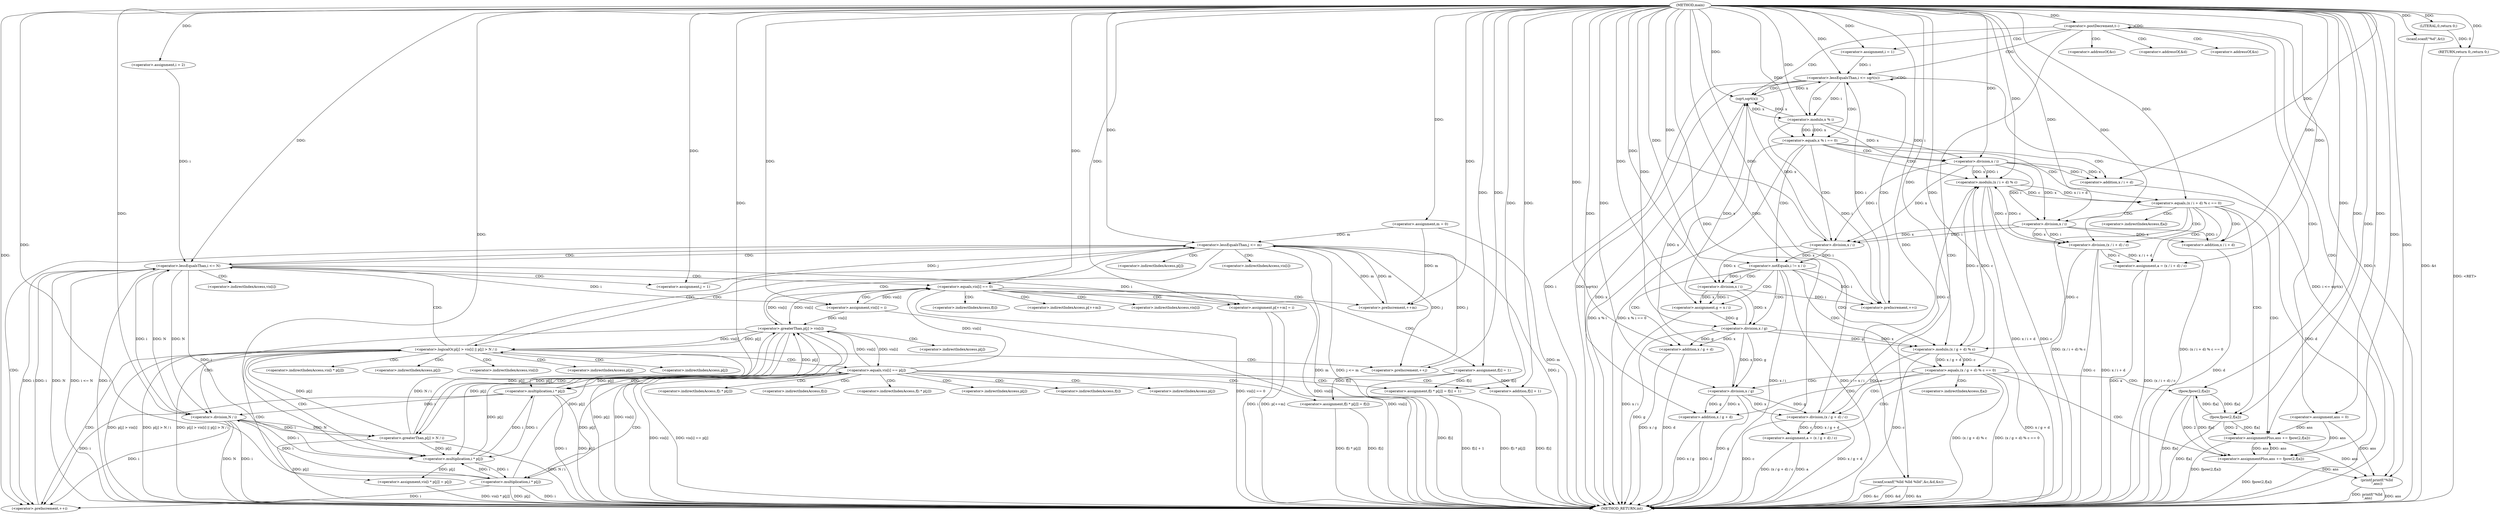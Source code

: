 digraph "main" {  
"1000135" [label = "(METHOD,main)" ]
"1000364" [label = "(METHOD_RETURN,int)" ]
"1000138" [label = "(<operator>.assignment,m = 0)" ]
"1000248" [label = "(scanf,scanf(\"%d\",&t))" ]
"1000362" [label = "(RETURN,return 0;,return 0;)" ]
"1000143" [label = "(<operator>.assignment,i = 2)" ]
"1000146" [label = "(<operator>.lessEqualsThan,i <= N)" ]
"1000149" [label = "(<operator>.preIncrement,++i)" ]
"1000253" [label = "(<operator>.postDecrement,t--)" ]
"1000363" [label = "(LITERAL,0,return 0;)" ]
"1000260" [label = "(<operator>.assignment,ans = 0)" ]
"1000263" [label = "(scanf,scanf(\"%lld %lld %lld\",&c,&d,&x))" ]
"1000359" [label = "(printf,printf(\"%lld\n\",ans))" ]
"1000153" [label = "(<operator>.equals,vis[i] == 0)" ]
"1000177" [label = "(<operator>.assignment,j = 1)" ]
"1000180" [label = "(<operator>.lessEqualsThan,j <= m)" ]
"1000183" [label = "(<operator>.preIncrement,++j)" ]
"1000273" [label = "(<operator>.assignment,i = 1)" ]
"1000276" [label = "(<operator>.lessEqualsThan,i <= sqrt(x))" ]
"1000280" [label = "(<operator>.preIncrement,++i)" ]
"1000159" [label = "(<operator>.assignment,vis[i] = i)" ]
"1000164" [label = "(<operator>.assignment,f[i] = 1)" ]
"1000169" [label = "(<operator>.assignment,p[++m] = i)" ]
"1000203" [label = "(<operator>.assignment,vis[i * p[j]] = p[j])" ]
"1000187" [label = "(<operator>.logicalOr,p[j] > vis[i] || p[j] > N / i)" ]
"1000215" [label = "(<operator>.equals,vis[i] == p[j])" ]
"1000222" [label = "(<operator>.assignment,f[i * p[j]] = f[i])" ]
"1000278" [label = "(sqrt,sqrt(x))" ]
"1000284" [label = "(<operator>.equals,x % i == 0)" ]
"1000234" [label = "(<operator>.assignment,f[i * p[j]] = f[i] + 1)" ]
"1000172" [label = "(<operator>.preIncrement,++m)" ]
"1000188" [label = "(<operator>.greaterThan,p[j] > vis[i])" ]
"1000195" [label = "(<operator>.greaterThan,p[j] > N / i)" ]
"1000206" [label = "(<operator>.multiplication,i * p[j])" ]
"1000285" [label = "(<operator>.modulo,x % i)" ]
"1000291" [label = "(<operator>.equals,(x / i + d) % c == 0)" ]
"1000319" [label = "(<operator>.notEquals,i != x / i)" ]
"1000199" [label = "(<operator>.division,N / i)" ]
"1000225" [label = "(<operator>.multiplication,i * p[j])" ]
"1000242" [label = "(<operator>.addition,f[i] + 1)" ]
"1000302" [label = "(<operator>.assignment,a = (x / i + d) / c)" ]
"1000311" [label = "(<operator>.assignmentPlus,ans += fpow(2,f[a]))" ]
"1000326" [label = "(<operator>.assignment,g = x / i)" ]
"1000237" [label = "(<operator>.multiplication,i * p[j])" ]
"1000292" [label = "(<operator>.modulo,(x / i + d) % c)" ]
"1000321" [label = "(<operator>.division,x / i)" ]
"1000332" [label = "(<operator>.equals,(x / g + d) % c == 0)" ]
"1000293" [label = "(<operator>.addition,x / i + d)" ]
"1000304" [label = "(<operator>.division,(x / i + d) / c)" ]
"1000313" [label = "(fpow,fpow(2,f[a]))" ]
"1000328" [label = "(<operator>.division,x / i)" ]
"1000343" [label = "(<operator>.assignment,a = (x / g + d) / c)" ]
"1000352" [label = "(<operator>.assignmentPlus,ans += fpow(2,f[a]))" ]
"1000294" [label = "(<operator>.division,x / i)" ]
"1000305" [label = "(<operator>.addition,x / i + d)" ]
"1000333" [label = "(<operator>.modulo,(x / g + d) % c)" ]
"1000306" [label = "(<operator>.division,x / i)" ]
"1000334" [label = "(<operator>.addition,x / g + d)" ]
"1000345" [label = "(<operator>.division,(x / g + d) / c)" ]
"1000354" [label = "(fpow,fpow(2,f[a]))" ]
"1000335" [label = "(<operator>.division,x / g)" ]
"1000346" [label = "(<operator>.addition,x / g + d)" ]
"1000347" [label = "(<operator>.division,x / g)" ]
"1000265" [label = "(<operator>.addressOf,&c)" ]
"1000267" [label = "(<operator>.addressOf,&d)" ]
"1000269" [label = "(<operator>.addressOf,&x)" ]
"1000154" [label = "(<operator>.indirectIndexAccess,vis[i])" ]
"1000160" [label = "(<operator>.indirectIndexAccess,vis[i])" ]
"1000165" [label = "(<operator>.indirectIndexAccess,f[i])" ]
"1000170" [label = "(<operator>.indirectIndexAccess,p[++m])" ]
"1000204" [label = "(<operator>.indirectIndexAccess,vis[i * p[j]])" ]
"1000211" [label = "(<operator>.indirectIndexAccess,p[j])" ]
"1000216" [label = "(<operator>.indirectIndexAccess,vis[i])" ]
"1000219" [label = "(<operator>.indirectIndexAccess,p[j])" ]
"1000223" [label = "(<operator>.indirectIndexAccess,f[i * p[j]])" ]
"1000230" [label = "(<operator>.indirectIndexAccess,f[i])" ]
"1000189" [label = "(<operator>.indirectIndexAccess,p[j])" ]
"1000192" [label = "(<operator>.indirectIndexAccess,vis[i])" ]
"1000196" [label = "(<operator>.indirectIndexAccess,p[j])" ]
"1000208" [label = "(<operator>.indirectIndexAccess,p[j])" ]
"1000235" [label = "(<operator>.indirectIndexAccess,f[i * p[j]])" ]
"1000227" [label = "(<operator>.indirectIndexAccess,p[j])" ]
"1000243" [label = "(<operator>.indirectIndexAccess,f[i])" ]
"1000239" [label = "(<operator>.indirectIndexAccess,p[j])" ]
"1000315" [label = "(<operator>.indirectIndexAccess,f[a])" ]
"1000356" [label = "(<operator>.indirectIndexAccess,f[a])" ]
  "1000362" -> "1000364"  [ label = "DDG: <RET>"] 
  "1000138" -> "1000364"  [ label = "DDG: m"] 
  "1000146" -> "1000364"  [ label = "DDG: i"] 
  "1000146" -> "1000364"  [ label = "DDG: N"] 
  "1000146" -> "1000364"  [ label = "DDG: i <= N"] 
  "1000153" -> "1000364"  [ label = "DDG: vis[i]"] 
  "1000153" -> "1000364"  [ label = "DDG: vis[i] == 0"] 
  "1000159" -> "1000364"  [ label = "DDG: vis[i]"] 
  "1000164" -> "1000364"  [ label = "DDG: f[i]"] 
  "1000169" -> "1000364"  [ label = "DDG: p[++m]"] 
  "1000169" -> "1000364"  [ label = "DDG: i"] 
  "1000180" -> "1000364"  [ label = "DDG: j"] 
  "1000180" -> "1000364"  [ label = "DDG: m"] 
  "1000180" -> "1000364"  [ label = "DDG: j <= m"] 
  "1000188" -> "1000364"  [ label = "DDG: p[j]"] 
  "1000188" -> "1000364"  [ label = "DDG: vis[i]"] 
  "1000187" -> "1000364"  [ label = "DDG: p[j] > vis[i]"] 
  "1000195" -> "1000364"  [ label = "DDG: p[j]"] 
  "1000199" -> "1000364"  [ label = "DDG: N"] 
  "1000199" -> "1000364"  [ label = "DDG: i"] 
  "1000195" -> "1000364"  [ label = "DDG: N / i"] 
  "1000187" -> "1000364"  [ label = "DDG: p[j] > N / i"] 
  "1000187" -> "1000364"  [ label = "DDG: p[j] > vis[i] || p[j] > N / i"] 
  "1000203" -> "1000364"  [ label = "DDG: vis[i * p[j]]"] 
  "1000215" -> "1000364"  [ label = "DDG: vis[i]"] 
  "1000215" -> "1000364"  [ label = "DDG: vis[i] == p[j]"] 
  "1000237" -> "1000364"  [ label = "DDG: i"] 
  "1000237" -> "1000364"  [ label = "DDG: p[j]"] 
  "1000234" -> "1000364"  [ label = "DDG: f[i * p[j]]"] 
  "1000242" -> "1000364"  [ label = "DDG: f[i]"] 
  "1000234" -> "1000364"  [ label = "DDG: f[i] + 1"] 
  "1000225" -> "1000364"  [ label = "DDG: i"] 
  "1000225" -> "1000364"  [ label = "DDG: p[j]"] 
  "1000222" -> "1000364"  [ label = "DDG: f[i * p[j]]"] 
  "1000222" -> "1000364"  [ label = "DDG: f[i]"] 
  "1000248" -> "1000364"  [ label = "DDG: &t"] 
  "1000253" -> "1000364"  [ label = "DDG: t"] 
  "1000263" -> "1000364"  [ label = "DDG: &c"] 
  "1000263" -> "1000364"  [ label = "DDG: &d"] 
  "1000263" -> "1000364"  [ label = "DDG: &x"] 
  "1000276" -> "1000364"  [ label = "DDG: i"] 
  "1000278" -> "1000364"  [ label = "DDG: x"] 
  "1000276" -> "1000364"  [ label = "DDG: sqrt(x)"] 
  "1000276" -> "1000364"  [ label = "DDG: i <= sqrt(x)"] 
  "1000359" -> "1000364"  [ label = "DDG: ans"] 
  "1000359" -> "1000364"  [ label = "DDG: printf(\"%lld\n\",ans)"] 
  "1000284" -> "1000364"  [ label = "DDG: x % i"] 
  "1000284" -> "1000364"  [ label = "DDG: x % i == 0"] 
  "1000293" -> "1000364"  [ label = "DDG: d"] 
  "1000292" -> "1000364"  [ label = "DDG: x / i + d"] 
  "1000292" -> "1000364"  [ label = "DDG: c"] 
  "1000291" -> "1000364"  [ label = "DDG: (x / i + d) % c"] 
  "1000291" -> "1000364"  [ label = "DDG: (x / i + d) % c == 0"] 
  "1000302" -> "1000364"  [ label = "DDG: a"] 
  "1000305" -> "1000364"  [ label = "DDG: d"] 
  "1000304" -> "1000364"  [ label = "DDG: x / i + d"] 
  "1000304" -> "1000364"  [ label = "DDG: c"] 
  "1000302" -> "1000364"  [ label = "DDG: (x / i + d) / c"] 
  "1000313" -> "1000364"  [ label = "DDG: f[a]"] 
  "1000311" -> "1000364"  [ label = "DDG: fpow(2,f[a])"] 
  "1000319" -> "1000364"  [ label = "DDG: x / i"] 
  "1000319" -> "1000364"  [ label = "DDG: i != x / i"] 
  "1000326" -> "1000364"  [ label = "DDG: x / i"] 
  "1000335" -> "1000364"  [ label = "DDG: g"] 
  "1000334" -> "1000364"  [ label = "DDG: x / g"] 
  "1000334" -> "1000364"  [ label = "DDG: d"] 
  "1000333" -> "1000364"  [ label = "DDG: x / g + d"] 
  "1000333" -> "1000364"  [ label = "DDG: c"] 
  "1000332" -> "1000364"  [ label = "DDG: (x / g + d) % c"] 
  "1000332" -> "1000364"  [ label = "DDG: (x / g + d) % c == 0"] 
  "1000343" -> "1000364"  [ label = "DDG: a"] 
  "1000347" -> "1000364"  [ label = "DDG: g"] 
  "1000346" -> "1000364"  [ label = "DDG: x / g"] 
  "1000346" -> "1000364"  [ label = "DDG: d"] 
  "1000345" -> "1000364"  [ label = "DDG: x / g + d"] 
  "1000345" -> "1000364"  [ label = "DDG: c"] 
  "1000343" -> "1000364"  [ label = "DDG: (x / g + d) / c"] 
  "1000354" -> "1000364"  [ label = "DDG: f[a]"] 
  "1000352" -> "1000364"  [ label = "DDG: fpow(2,f[a])"] 
  "1000135" -> "1000138"  [ label = "DDG: "] 
  "1000135" -> "1000248"  [ label = "DDG: "] 
  "1000363" -> "1000362"  [ label = "DDG: 0"] 
  "1000135" -> "1000362"  [ label = "DDG: "] 
  "1000135" -> "1000143"  [ label = "DDG: "] 
  "1000135" -> "1000363"  [ label = "DDG: "] 
  "1000143" -> "1000146"  [ label = "DDG: i"] 
  "1000149" -> "1000146"  [ label = "DDG: i"] 
  "1000135" -> "1000146"  [ label = "DDG: "] 
  "1000199" -> "1000146"  [ label = "DDG: N"] 
  "1000146" -> "1000149"  [ label = "DDG: i"] 
  "1000199" -> "1000149"  [ label = "DDG: i"] 
  "1000237" -> "1000149"  [ label = "DDG: i"] 
  "1000225" -> "1000149"  [ label = "DDG: i"] 
  "1000135" -> "1000149"  [ label = "DDG: "] 
  "1000135" -> "1000253"  [ label = "DDG: "] 
  "1000135" -> "1000260"  [ label = "DDG: "] 
  "1000135" -> "1000263"  [ label = "DDG: "] 
  "1000135" -> "1000177"  [ label = "DDG: "] 
  "1000135" -> "1000273"  [ label = "DDG: "] 
  "1000135" -> "1000359"  [ label = "DDG: "] 
  "1000260" -> "1000359"  [ label = "DDG: ans"] 
  "1000311" -> "1000359"  [ label = "DDG: ans"] 
  "1000352" -> "1000359"  [ label = "DDG: ans"] 
  "1000159" -> "1000153"  [ label = "DDG: vis[i]"] 
  "1000188" -> "1000153"  [ label = "DDG: vis[i]"] 
  "1000215" -> "1000153"  [ label = "DDG: vis[i]"] 
  "1000135" -> "1000153"  [ label = "DDG: "] 
  "1000146" -> "1000159"  [ label = "DDG: i"] 
  "1000135" -> "1000159"  [ label = "DDG: "] 
  "1000135" -> "1000164"  [ label = "DDG: "] 
  "1000135" -> "1000169"  [ label = "DDG: "] 
  "1000146" -> "1000169"  [ label = "DDG: i"] 
  "1000177" -> "1000180"  [ label = "DDG: j"] 
  "1000183" -> "1000180"  [ label = "DDG: j"] 
  "1000135" -> "1000180"  [ label = "DDG: "] 
  "1000138" -> "1000180"  [ label = "DDG: m"] 
  "1000172" -> "1000180"  [ label = "DDG: m"] 
  "1000180" -> "1000183"  [ label = "DDG: j"] 
  "1000135" -> "1000183"  [ label = "DDG: "] 
  "1000206" -> "1000203"  [ label = "DDG: p[j]"] 
  "1000273" -> "1000276"  [ label = "DDG: i"] 
  "1000280" -> "1000276"  [ label = "DDG: i"] 
  "1000135" -> "1000276"  [ label = "DDG: "] 
  "1000278" -> "1000276"  [ label = "DDG: x"] 
  "1000285" -> "1000280"  [ label = "DDG: i"] 
  "1000319" -> "1000280"  [ label = "DDG: i"] 
  "1000328" -> "1000280"  [ label = "DDG: i"] 
  "1000135" -> "1000280"  [ label = "DDG: "] 
  "1000164" -> "1000222"  [ label = "DDG: f[i]"] 
  "1000285" -> "1000278"  [ label = "DDG: x"] 
  "1000321" -> "1000278"  [ label = "DDG: x"] 
  "1000335" -> "1000278"  [ label = "DDG: x"] 
  "1000347" -> "1000278"  [ label = "DDG: x"] 
  "1000135" -> "1000278"  [ label = "DDG: "] 
  "1000188" -> "1000187"  [ label = "DDG: vis[i]"] 
  "1000188" -> "1000187"  [ label = "DDG: p[j]"] 
  "1000195" -> "1000187"  [ label = "DDG: N / i"] 
  "1000195" -> "1000187"  [ label = "DDG: p[j]"] 
  "1000188" -> "1000215"  [ label = "DDG: vis[i]"] 
  "1000206" -> "1000215"  [ label = "DDG: p[j]"] 
  "1000164" -> "1000234"  [ label = "DDG: f[i]"] 
  "1000135" -> "1000234"  [ label = "DDG: "] 
  "1000285" -> "1000284"  [ label = "DDG: i"] 
  "1000285" -> "1000284"  [ label = "DDG: x"] 
  "1000135" -> "1000284"  [ label = "DDG: "] 
  "1000138" -> "1000172"  [ label = "DDG: m"] 
  "1000180" -> "1000172"  [ label = "DDG: m"] 
  "1000135" -> "1000172"  [ label = "DDG: "] 
  "1000195" -> "1000188"  [ label = "DDG: p[j]"] 
  "1000237" -> "1000188"  [ label = "DDG: p[j]"] 
  "1000225" -> "1000188"  [ label = "DDG: p[j]"] 
  "1000153" -> "1000188"  [ label = "DDG: vis[i]"] 
  "1000159" -> "1000188"  [ label = "DDG: vis[i]"] 
  "1000215" -> "1000188"  [ label = "DDG: vis[i]"] 
  "1000188" -> "1000195"  [ label = "DDG: p[j]"] 
  "1000199" -> "1000195"  [ label = "DDG: i"] 
  "1000199" -> "1000195"  [ label = "DDG: N"] 
  "1000146" -> "1000206"  [ label = "DDG: i"] 
  "1000199" -> "1000206"  [ label = "DDG: i"] 
  "1000237" -> "1000206"  [ label = "DDG: i"] 
  "1000225" -> "1000206"  [ label = "DDG: i"] 
  "1000135" -> "1000206"  [ label = "DDG: "] 
  "1000188" -> "1000206"  [ label = "DDG: p[j]"] 
  "1000195" -> "1000206"  [ label = "DDG: p[j]"] 
  "1000278" -> "1000285"  [ label = "DDG: x"] 
  "1000135" -> "1000285"  [ label = "DDG: "] 
  "1000276" -> "1000285"  [ label = "DDG: i"] 
  "1000146" -> "1000199"  [ label = "DDG: N"] 
  "1000135" -> "1000199"  [ label = "DDG: "] 
  "1000146" -> "1000199"  [ label = "DDG: i"] 
  "1000237" -> "1000199"  [ label = "DDG: i"] 
  "1000225" -> "1000199"  [ label = "DDG: i"] 
  "1000206" -> "1000225"  [ label = "DDG: i"] 
  "1000135" -> "1000225"  [ label = "DDG: "] 
  "1000215" -> "1000225"  [ label = "DDG: p[j]"] 
  "1000164" -> "1000242"  [ label = "DDG: f[i]"] 
  "1000135" -> "1000242"  [ label = "DDG: "] 
  "1000292" -> "1000291"  [ label = "DDG: c"] 
  "1000292" -> "1000291"  [ label = "DDG: x / i + d"] 
  "1000135" -> "1000291"  [ label = "DDG: "] 
  "1000304" -> "1000302"  [ label = "DDG: c"] 
  "1000304" -> "1000302"  [ label = "DDG: x / i + d"] 
  "1000313" -> "1000311"  [ label = "DDG: f[a]"] 
  "1000313" -> "1000311"  [ label = "DDG: 2"] 
  "1000321" -> "1000319"  [ label = "DDG: i"] 
  "1000135" -> "1000319"  [ label = "DDG: "] 
  "1000321" -> "1000319"  [ label = "DDG: x"] 
  "1000328" -> "1000326"  [ label = "DDG: x"] 
  "1000328" -> "1000326"  [ label = "DDG: i"] 
  "1000206" -> "1000237"  [ label = "DDG: i"] 
  "1000135" -> "1000237"  [ label = "DDG: "] 
  "1000215" -> "1000237"  [ label = "DDG: p[j]"] 
  "1000135" -> "1000292"  [ label = "DDG: "] 
  "1000294" -> "1000292"  [ label = "DDG: x"] 
  "1000294" -> "1000292"  [ label = "DDG: i"] 
  "1000304" -> "1000292"  [ label = "DDG: c"] 
  "1000333" -> "1000292"  [ label = "DDG: c"] 
  "1000345" -> "1000292"  [ label = "DDG: c"] 
  "1000135" -> "1000302"  [ label = "DDG: "] 
  "1000260" -> "1000311"  [ label = "DDG: ans"] 
  "1000352" -> "1000311"  [ label = "DDG: ans"] 
  "1000135" -> "1000311"  [ label = "DDG: "] 
  "1000294" -> "1000321"  [ label = "DDG: x"] 
  "1000306" -> "1000321"  [ label = "DDG: x"] 
  "1000135" -> "1000321"  [ label = "DDG: "] 
  "1000294" -> "1000321"  [ label = "DDG: i"] 
  "1000306" -> "1000321"  [ label = "DDG: i"] 
  "1000135" -> "1000326"  [ label = "DDG: "] 
  "1000294" -> "1000293"  [ label = "DDG: x"] 
  "1000294" -> "1000293"  [ label = "DDG: i"] 
  "1000135" -> "1000293"  [ label = "DDG: "] 
  "1000135" -> "1000304"  [ label = "DDG: "] 
  "1000306" -> "1000304"  [ label = "DDG: i"] 
  "1000306" -> "1000304"  [ label = "DDG: x"] 
  "1000292" -> "1000304"  [ label = "DDG: c"] 
  "1000135" -> "1000313"  [ label = "DDG: "] 
  "1000354" -> "1000313"  [ label = "DDG: f[a]"] 
  "1000321" -> "1000328"  [ label = "DDG: x"] 
  "1000135" -> "1000328"  [ label = "DDG: "] 
  "1000319" -> "1000328"  [ label = "DDG: i"] 
  "1000333" -> "1000332"  [ label = "DDG: c"] 
  "1000333" -> "1000332"  [ label = "DDG: x / g + d"] 
  "1000135" -> "1000332"  [ label = "DDG: "] 
  "1000345" -> "1000343"  [ label = "DDG: c"] 
  "1000345" -> "1000343"  [ label = "DDG: x / g + d"] 
  "1000354" -> "1000352"  [ label = "DDG: f[a]"] 
  "1000354" -> "1000352"  [ label = "DDG: 2"] 
  "1000285" -> "1000294"  [ label = "DDG: x"] 
  "1000135" -> "1000294"  [ label = "DDG: "] 
  "1000285" -> "1000294"  [ label = "DDG: i"] 
  "1000306" -> "1000305"  [ label = "DDG: i"] 
  "1000306" -> "1000305"  [ label = "DDG: x"] 
  "1000135" -> "1000305"  [ label = "DDG: "] 
  "1000335" -> "1000333"  [ label = "DDG: g"] 
  "1000335" -> "1000333"  [ label = "DDG: x"] 
  "1000135" -> "1000333"  [ label = "DDG: "] 
  "1000292" -> "1000333"  [ label = "DDG: c"] 
  "1000304" -> "1000333"  [ label = "DDG: c"] 
  "1000135" -> "1000343"  [ label = "DDG: "] 
  "1000260" -> "1000352"  [ label = "DDG: ans"] 
  "1000311" -> "1000352"  [ label = "DDG: ans"] 
  "1000135" -> "1000352"  [ label = "DDG: "] 
  "1000294" -> "1000306"  [ label = "DDG: x"] 
  "1000135" -> "1000306"  [ label = "DDG: "] 
  "1000294" -> "1000306"  [ label = "DDG: i"] 
  "1000335" -> "1000334"  [ label = "DDG: g"] 
  "1000335" -> "1000334"  [ label = "DDG: x"] 
  "1000135" -> "1000334"  [ label = "DDG: "] 
  "1000347" -> "1000345"  [ label = "DDG: g"] 
  "1000347" -> "1000345"  [ label = "DDG: x"] 
  "1000135" -> "1000345"  [ label = "DDG: "] 
  "1000333" -> "1000345"  [ label = "DDG: c"] 
  "1000135" -> "1000354"  [ label = "DDG: "] 
  "1000313" -> "1000354"  [ label = "DDG: f[a]"] 
  "1000328" -> "1000335"  [ label = "DDG: x"] 
  "1000135" -> "1000335"  [ label = "DDG: "] 
  "1000326" -> "1000335"  [ label = "DDG: g"] 
  "1000347" -> "1000346"  [ label = "DDG: g"] 
  "1000347" -> "1000346"  [ label = "DDG: x"] 
  "1000135" -> "1000346"  [ label = "DDG: "] 
  "1000335" -> "1000347"  [ label = "DDG: x"] 
  "1000135" -> "1000347"  [ label = "DDG: "] 
  "1000335" -> "1000347"  [ label = "DDG: g"] 
  "1000146" -> "1000180"  [ label = "CDG: "] 
  "1000146" -> "1000154"  [ label = "CDG: "] 
  "1000146" -> "1000153"  [ label = "CDG: "] 
  "1000146" -> "1000177"  [ label = "CDG: "] 
  "1000253" -> "1000276"  [ label = "CDG: "] 
  "1000253" -> "1000260"  [ label = "CDG: "] 
  "1000253" -> "1000269"  [ label = "CDG: "] 
  "1000253" -> "1000273"  [ label = "CDG: "] 
  "1000253" -> "1000265"  [ label = "CDG: "] 
  "1000253" -> "1000359"  [ label = "CDG: "] 
  "1000253" -> "1000263"  [ label = "CDG: "] 
  "1000253" -> "1000253"  [ label = "CDG: "] 
  "1000253" -> "1000267"  [ label = "CDG: "] 
  "1000253" -> "1000278"  [ label = "CDG: "] 
  "1000153" -> "1000164"  [ label = "CDG: "] 
  "1000153" -> "1000165"  [ label = "CDG: "] 
  "1000153" -> "1000160"  [ label = "CDG: "] 
  "1000153" -> "1000172"  [ label = "CDG: "] 
  "1000153" -> "1000169"  [ label = "CDG: "] 
  "1000153" -> "1000159"  [ label = "CDG: "] 
  "1000153" -> "1000170"  [ label = "CDG: "] 
  "1000180" -> "1000149"  [ label = "CDG: "] 
  "1000180" -> "1000188"  [ label = "CDG: "] 
  "1000180" -> "1000192"  [ label = "CDG: "] 
  "1000180" -> "1000146"  [ label = "CDG: "] 
  "1000180" -> "1000187"  [ label = "CDG: "] 
  "1000180" -> "1000189"  [ label = "CDG: "] 
  "1000276" -> "1000285"  [ label = "CDG: "] 
  "1000276" -> "1000276"  [ label = "CDG: "] 
  "1000276" -> "1000284"  [ label = "CDG: "] 
  "1000276" -> "1000280"  [ label = "CDG: "] 
  "1000276" -> "1000278"  [ label = "CDG: "] 
  "1000187" -> "1000211"  [ label = "CDG: "] 
  "1000187" -> "1000208"  [ label = "CDG: "] 
  "1000187" -> "1000180"  [ label = "CDG: "] 
  "1000187" -> "1000216"  [ label = "CDG: "] 
  "1000187" -> "1000183"  [ label = "CDG: "] 
  "1000187" -> "1000204"  [ label = "CDG: "] 
  "1000187" -> "1000219"  [ label = "CDG: "] 
  "1000187" -> "1000206"  [ label = "CDG: "] 
  "1000187" -> "1000215"  [ label = "CDG: "] 
  "1000187" -> "1000203"  [ label = "CDG: "] 
  "1000187" -> "1000149"  [ label = "CDG: "] 
  "1000187" -> "1000146"  [ label = "CDG: "] 
  "1000215" -> "1000227"  [ label = "CDG: "] 
  "1000215" -> "1000243"  [ label = "CDG: "] 
  "1000215" -> "1000222"  [ label = "CDG: "] 
  "1000215" -> "1000242"  [ label = "CDG: "] 
  "1000215" -> "1000235"  [ label = "CDG: "] 
  "1000215" -> "1000239"  [ label = "CDG: "] 
  "1000215" -> "1000230"  [ label = "CDG: "] 
  "1000215" -> "1000234"  [ label = "CDG: "] 
  "1000215" -> "1000225"  [ label = "CDG: "] 
  "1000215" -> "1000237"  [ label = "CDG: "] 
  "1000215" -> "1000223"  [ label = "CDG: "] 
  "1000284" -> "1000294"  [ label = "CDG: "] 
  "1000284" -> "1000293"  [ label = "CDG: "] 
  "1000284" -> "1000291"  [ label = "CDG: "] 
  "1000284" -> "1000321"  [ label = "CDG: "] 
  "1000284" -> "1000292"  [ label = "CDG: "] 
  "1000284" -> "1000319"  [ label = "CDG: "] 
  "1000188" -> "1000199"  [ label = "CDG: "] 
  "1000188" -> "1000195"  [ label = "CDG: "] 
  "1000188" -> "1000196"  [ label = "CDG: "] 
  "1000291" -> "1000305"  [ label = "CDG: "] 
  "1000291" -> "1000315"  [ label = "CDG: "] 
  "1000291" -> "1000302"  [ label = "CDG: "] 
  "1000291" -> "1000313"  [ label = "CDG: "] 
  "1000291" -> "1000304"  [ label = "CDG: "] 
  "1000291" -> "1000311"  [ label = "CDG: "] 
  "1000291" -> "1000306"  [ label = "CDG: "] 
  "1000319" -> "1000332"  [ label = "CDG: "] 
  "1000319" -> "1000326"  [ label = "CDG: "] 
  "1000319" -> "1000334"  [ label = "CDG: "] 
  "1000319" -> "1000333"  [ label = "CDG: "] 
  "1000319" -> "1000328"  [ label = "CDG: "] 
  "1000319" -> "1000335"  [ label = "CDG: "] 
  "1000332" -> "1000345"  [ label = "CDG: "] 
  "1000332" -> "1000354"  [ label = "CDG: "] 
  "1000332" -> "1000352"  [ label = "CDG: "] 
  "1000332" -> "1000356"  [ label = "CDG: "] 
  "1000332" -> "1000346"  [ label = "CDG: "] 
  "1000332" -> "1000347"  [ label = "CDG: "] 
  "1000332" -> "1000343"  [ label = "CDG: "] 
}
